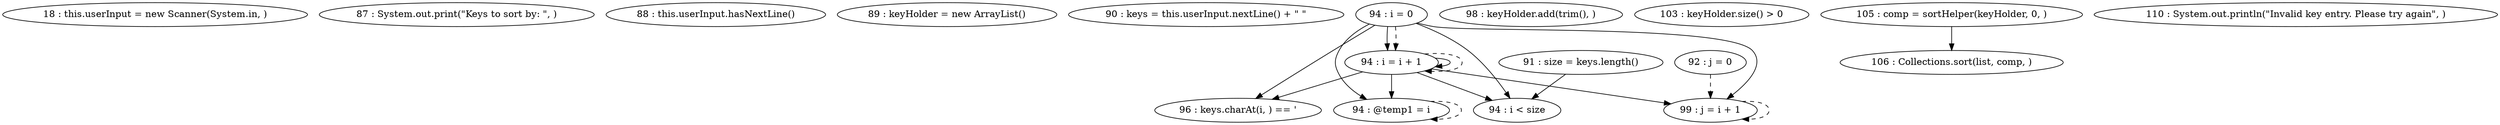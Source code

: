 digraph G {
"18 : this.userInput = new Scanner(System.in, )"
"87 : System.out.print(\"Keys to sort by: \", )"
"88 : this.userInput.hasNextLine()"
"89 : keyHolder = new ArrayList()"
"90 : keys = this.userInput.nextLine() + \" \""
"91 : size = keys.length()"
"91 : size = keys.length()" -> "94 : i < size"
"92 : j = 0"
"92 : j = 0" -> "99 : j = i + 1" [style=dashed]
"94 : i = 0"
"94 : i = 0" -> "99 : j = i + 1"
"94 : i = 0" -> "94 : i = i + 1"
"94 : i = 0" -> "94 : i < size"
"94 : i = 0" -> "94 : @temp1 = i"
"94 : i = 0" -> "96 : keys.charAt(i, ) == '"
"94 : i = 0" -> "94 : i = i + 1" [style=dashed]
"94 : i < size"
"96 : keys.charAt(i, ) == '"
"98 : keyHolder.add(trim(), )"
"99 : j = i + 1"
"99 : j = i + 1" -> "99 : j = i + 1" [style=dashed]
"94 : @temp1 = i"
"94 : @temp1 = i" -> "94 : @temp1 = i" [style=dashed]
"94 : i = i + 1"
"94 : i = i + 1" -> "99 : j = i + 1"
"94 : i = i + 1" -> "94 : i = i + 1"
"94 : i = i + 1" -> "94 : i < size"
"94 : i = i + 1" -> "94 : @temp1 = i"
"94 : i = i + 1" -> "96 : keys.charAt(i, ) == '"
"94 : i = i + 1" -> "94 : i = i + 1" [style=dashed]
"103 : keyHolder.size() > 0"
"105 : comp = sortHelper(keyHolder, 0, )"
"105 : comp = sortHelper(keyHolder, 0, )" -> "106 : Collections.sort(list, comp, )"
"106 : Collections.sort(list, comp, )"
"110 : System.out.println(\"Invalid key entry. Please try again\", )"
}